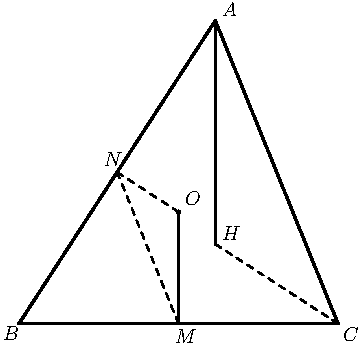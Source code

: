 import graph; size(6cm); real lsf=0.5; pen dps=linewidth(0.7)+fontsize(10); defaultpen(dps); pen ds=black; real xmin=-10.570914386239634,xmax=6.8653740143521285,ymin=-3.9124911285476407,ymax=7.890534865699084; 
pair B=(-4.,0.), A=(0.,6.172761952979219), C=(2.5,0.), H=(0.,1.6200203533158453), O=(-0.75,2.2763707998316867), M=(-0.75,0.); 
draw(B--A,linewidth(1.2)); draw(A--C,linewidth(1.2)); draw(B--C,linewidth(1.2)); draw(O--M,linewidth(0.8)); draw(A--H,linewidth(0.8)); draw(C--H,linewidth(0.8)+linetype("4 4")); draw((-2.,3.0863809764896093)--O,linewidth(0.8)+linetype("4 4")); draw((-2.,3.0863809764896093)--M,linewidth(0.8)+linetype("4 4")); 
dot(B,linewidth(1.pt)+ds); label("$B$",(-4.3787965824397395,-0.380525016632901),NE*lsf); dot(A,linewidth(1.pt)+ds); label("$A$",(0.09204659719917437,6.2139686733344925),NE*lsf); dot(C,linewidth(1.pt)+ds); label("$C$",(2.551010346000577,-0.40287923253109553),NE*lsf); dot(H,linewidth(1.pt)+ds); label("$H$",(0.09204659719917437,1.6537086301028034),NE*lsf); dot(O,linewidth(2.pt)+ds); label("$O$",(-0.6679967433394409,2.369043538845029),NE*lsf); dot(M,linewidth(1.pt)+ds); label("$M$",(-0.869184686423192,-0.44758766432748465),NE*lsf); dot((-2.,3.0863809764896093),linewidth(1.pt)+ds); label("$N$",(-2.3222087198058388,3.173795311180033),NE*lsf); 
clip((xmin,ymin)--(xmin,ymax)--(xmax,ymax)--(xmax,ymin)--cycle); 